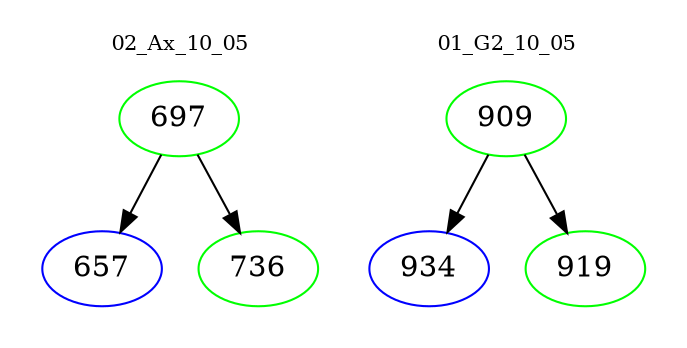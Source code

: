 digraph{
subgraph cluster_0 {
color = white
label = "02_Ax_10_05";
fontsize=10;
T0_697 [label="697", color="green"]
T0_697 -> T0_657 [color="black"]
T0_657 [label="657", color="blue"]
T0_697 -> T0_736 [color="black"]
T0_736 [label="736", color="green"]
}
subgraph cluster_1 {
color = white
label = "01_G2_10_05";
fontsize=10;
T1_909 [label="909", color="green"]
T1_909 -> T1_934 [color="black"]
T1_934 [label="934", color="blue"]
T1_909 -> T1_919 [color="black"]
T1_919 [label="919", color="green"]
}
}
